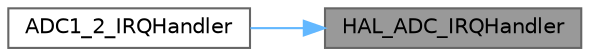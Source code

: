 digraph "HAL_ADC_IRQHandler"
{
 // LATEX_PDF_SIZE
  bgcolor="transparent";
  edge [fontname=Helvetica,fontsize=10,labelfontname=Helvetica,labelfontsize=10];
  node [fontname=Helvetica,fontsize=10,shape=box,height=0.2,width=0.4];
  rankdir="RL";
  Node1 [id="Node000001",label="HAL_ADC_IRQHandler",height=0.2,width=0.4,color="gray40", fillcolor="grey60", style="filled", fontcolor="black",tooltip=" "];
  Node1 -> Node2 [id="edge1_Node000001_Node000002",dir="back",color="steelblue1",style="solid",tooltip=" "];
  Node2 [id="Node000002",label="ADC1_2_IRQHandler",height=0.2,width=0.4,color="grey40", fillcolor="white", style="filled",URL="$ecu_proj_2_core_2_src_2stm32f3xx__it_8c.html#a3e8fca6e2f18e433a9fbc3d2dcc0b411",tooltip="This function handles ADC1 and ADC2 interrupts."];
}
